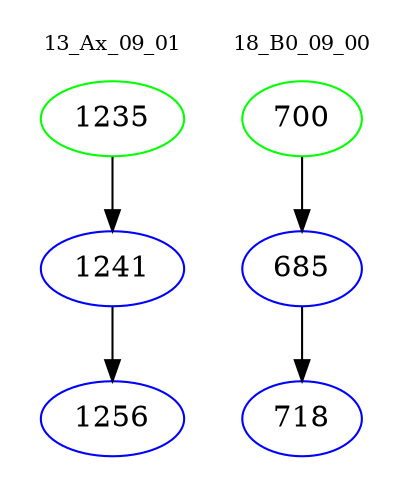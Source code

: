 digraph{
subgraph cluster_0 {
color = white
label = "13_Ax_09_01";
fontsize=10;
T0_1235 [label="1235", color="green"]
T0_1235 -> T0_1241 [color="black"]
T0_1241 [label="1241", color="blue"]
T0_1241 -> T0_1256 [color="black"]
T0_1256 [label="1256", color="blue"]
}
subgraph cluster_1 {
color = white
label = "18_B0_09_00";
fontsize=10;
T1_700 [label="700", color="green"]
T1_700 -> T1_685 [color="black"]
T1_685 [label="685", color="blue"]
T1_685 -> T1_718 [color="black"]
T1_718 [label="718", color="blue"]
}
}

